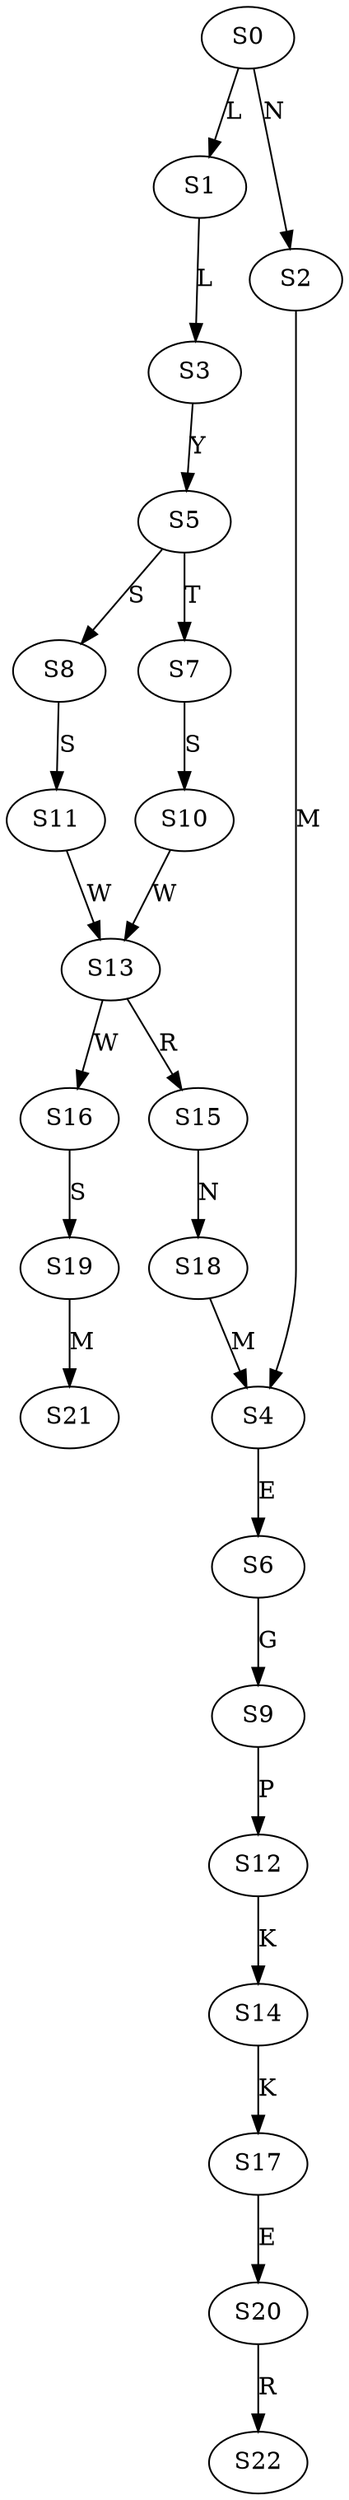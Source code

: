 strict digraph  {
	S0 -> S1 [ label = L ];
	S0 -> S2 [ label = N ];
	S1 -> S3 [ label = L ];
	S2 -> S4 [ label = M ];
	S3 -> S5 [ label = Y ];
	S4 -> S6 [ label = E ];
	S5 -> S7 [ label = T ];
	S5 -> S8 [ label = S ];
	S6 -> S9 [ label = G ];
	S7 -> S10 [ label = S ];
	S8 -> S11 [ label = S ];
	S9 -> S12 [ label = P ];
	S10 -> S13 [ label = W ];
	S11 -> S13 [ label = W ];
	S12 -> S14 [ label = K ];
	S13 -> S15 [ label = R ];
	S13 -> S16 [ label = W ];
	S14 -> S17 [ label = K ];
	S15 -> S18 [ label = N ];
	S16 -> S19 [ label = S ];
	S17 -> S20 [ label = E ];
	S18 -> S4 [ label = M ];
	S19 -> S21 [ label = M ];
	S20 -> S22 [ label = R ];
}
